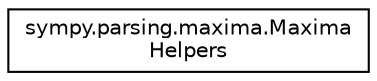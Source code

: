 digraph "Graphical Class Hierarchy"
{
 // LATEX_PDF_SIZE
  edge [fontname="Helvetica",fontsize="10",labelfontname="Helvetica",labelfontsize="10"];
  node [fontname="Helvetica",fontsize="10",shape=record];
  rankdir="LR";
  Node0 [label="sympy.parsing.maxima.Maxima\lHelpers",height=0.2,width=0.4,color="black", fillcolor="white", style="filled",URL="$classsympy_1_1parsing_1_1maxima_1_1MaximaHelpers.html",tooltip=" "];
}
